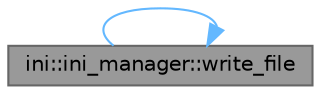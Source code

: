 digraph "ini::ini_manager::write_file"
{
 // LATEX_PDF_SIZE
  bgcolor="transparent";
  edge [fontname=Helvetica,fontsize=10,labelfontname=Helvetica,labelfontsize=10];
  node [fontname=Helvetica,fontsize=10,shape=box,height=0.2,width=0.4];
  rankdir="LR";
  Node1 [id="Node000001",label="ini::ini_manager::write_file",height=0.2,width=0.4,color="gray40", fillcolor="grey60", style="filled", fontcolor="black",tooltip="Writes the current INI data to the file specified during loading (if any)."];
  Node1 -> Node1 [id="edge1_Node000001_Node000001",color="steelblue1",style="solid",tooltip=" "];
}
